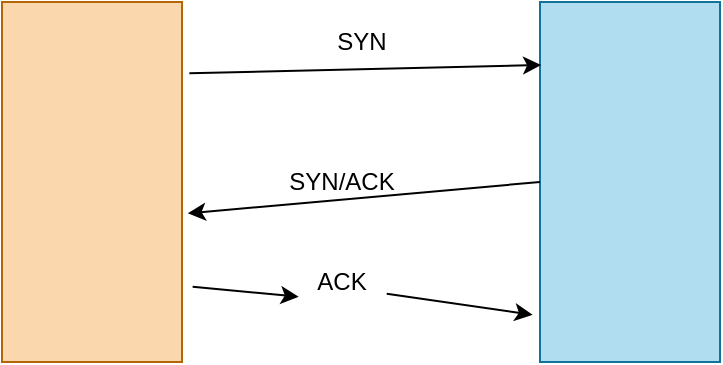 <mxfile version="13.6.5">
    <diagram id="2ouhp0C5fBQ7B7otPn-y" name="第 1 页">
        <mxGraphModel dx="1054" dy="617" grid="1" gridSize="10" guides="1" tooltips="1" connect="1" arrows="1" fold="1" page="1" pageScale="1" pageWidth="827" pageHeight="1169" math="0" shadow="0">
            <root>
                <mxCell id="0"/>
                <mxCell id="1" parent="0"/>
                <mxCell id="2" value="" style="rounded=0;whiteSpace=wrap;html=1;fillColor=#fad7ac;strokeColor=#b46504;" vertex="1" parent="1">
                    <mxGeometry x="100" y="260" width="90" height="180" as="geometry"/>
                </mxCell>
                <mxCell id="3" value="" style="rounded=0;whiteSpace=wrap;html=1;fillColor=#b1ddf0;strokeColor=#10739e;" vertex="1" parent="1">
                    <mxGeometry x="369" y="260" width="90" height="180" as="geometry"/>
                </mxCell>
                <mxCell id="4" value="" style="endArrow=classic;html=1;exitX=1.041;exitY=0.198;exitDx=0;exitDy=0;exitPerimeter=0;entryX=0.006;entryY=0.175;entryDx=0;entryDy=0;entryPerimeter=0;" edge="1" parent="1" source="2" target="3">
                    <mxGeometry width="50" height="50" relative="1" as="geometry">
                        <mxPoint x="510" y="340" as="sourcePoint"/>
                        <mxPoint x="560" y="290" as="targetPoint"/>
                    </mxGeometry>
                </mxCell>
                <mxCell id="5" value="" style="endArrow=classic;html=1;exitX=0;exitY=0.5;exitDx=0;exitDy=0;entryX=1.032;entryY=0.587;entryDx=0;entryDy=0;entryPerimeter=0;" edge="1" parent="1" source="3" target="2">
                    <mxGeometry width="50" height="50" relative="1" as="geometry">
                        <mxPoint x="510" y="340" as="sourcePoint"/>
                        <mxPoint x="560" y="290" as="targetPoint"/>
                    </mxGeometry>
                </mxCell>
                <mxCell id="6" value="" style="endArrow=classic;html=1;exitX=1.059;exitY=0.791;exitDx=0;exitDy=0;exitPerimeter=0;entryX=-0.041;entryY=0.869;entryDx=0;entryDy=0;entryPerimeter=0;" edge="1" parent="1" source="9" target="3">
                    <mxGeometry width="50" height="50" relative="1" as="geometry">
                        <mxPoint x="230" y="440" as="sourcePoint"/>
                        <mxPoint x="280" y="390" as="targetPoint"/>
                    </mxGeometry>
                </mxCell>
                <mxCell id="7" value="SYN" style="text;html=1;strokeColor=none;fillColor=none;align=center;verticalAlign=middle;whiteSpace=wrap;rounded=0;" vertex="1" parent="1">
                    <mxGeometry x="260" y="270" width="40" height="20" as="geometry"/>
                </mxCell>
                <mxCell id="8" value="SYN/ACK" style="text;html=1;strokeColor=none;fillColor=none;align=center;verticalAlign=middle;whiteSpace=wrap;rounded=0;" vertex="1" parent="1">
                    <mxGeometry x="250" y="340" width="40" height="20" as="geometry"/>
                </mxCell>
                <mxCell id="9" value="ACK" style="text;html=1;strokeColor=none;fillColor=none;align=center;verticalAlign=middle;whiteSpace=wrap;rounded=0;" vertex="1" parent="1">
                    <mxGeometry x="250" y="390" width="40" height="20" as="geometry"/>
                </mxCell>
                <mxCell id="10" value="" style="endArrow=classic;html=1;exitX=1.059;exitY=0.791;exitDx=0;exitDy=0;exitPerimeter=0;entryX=-0.041;entryY=0.869;entryDx=0;entryDy=0;entryPerimeter=0;" edge="1" parent="1" source="2" target="9">
                    <mxGeometry width="50" height="50" relative="1" as="geometry">
                        <mxPoint x="195.31" y="402.38" as="sourcePoint"/>
                        <mxPoint x="365.31" y="416.42" as="targetPoint"/>
                    </mxGeometry>
                </mxCell>
            </root>
        </mxGraphModel>
    </diagram>
</mxfile>